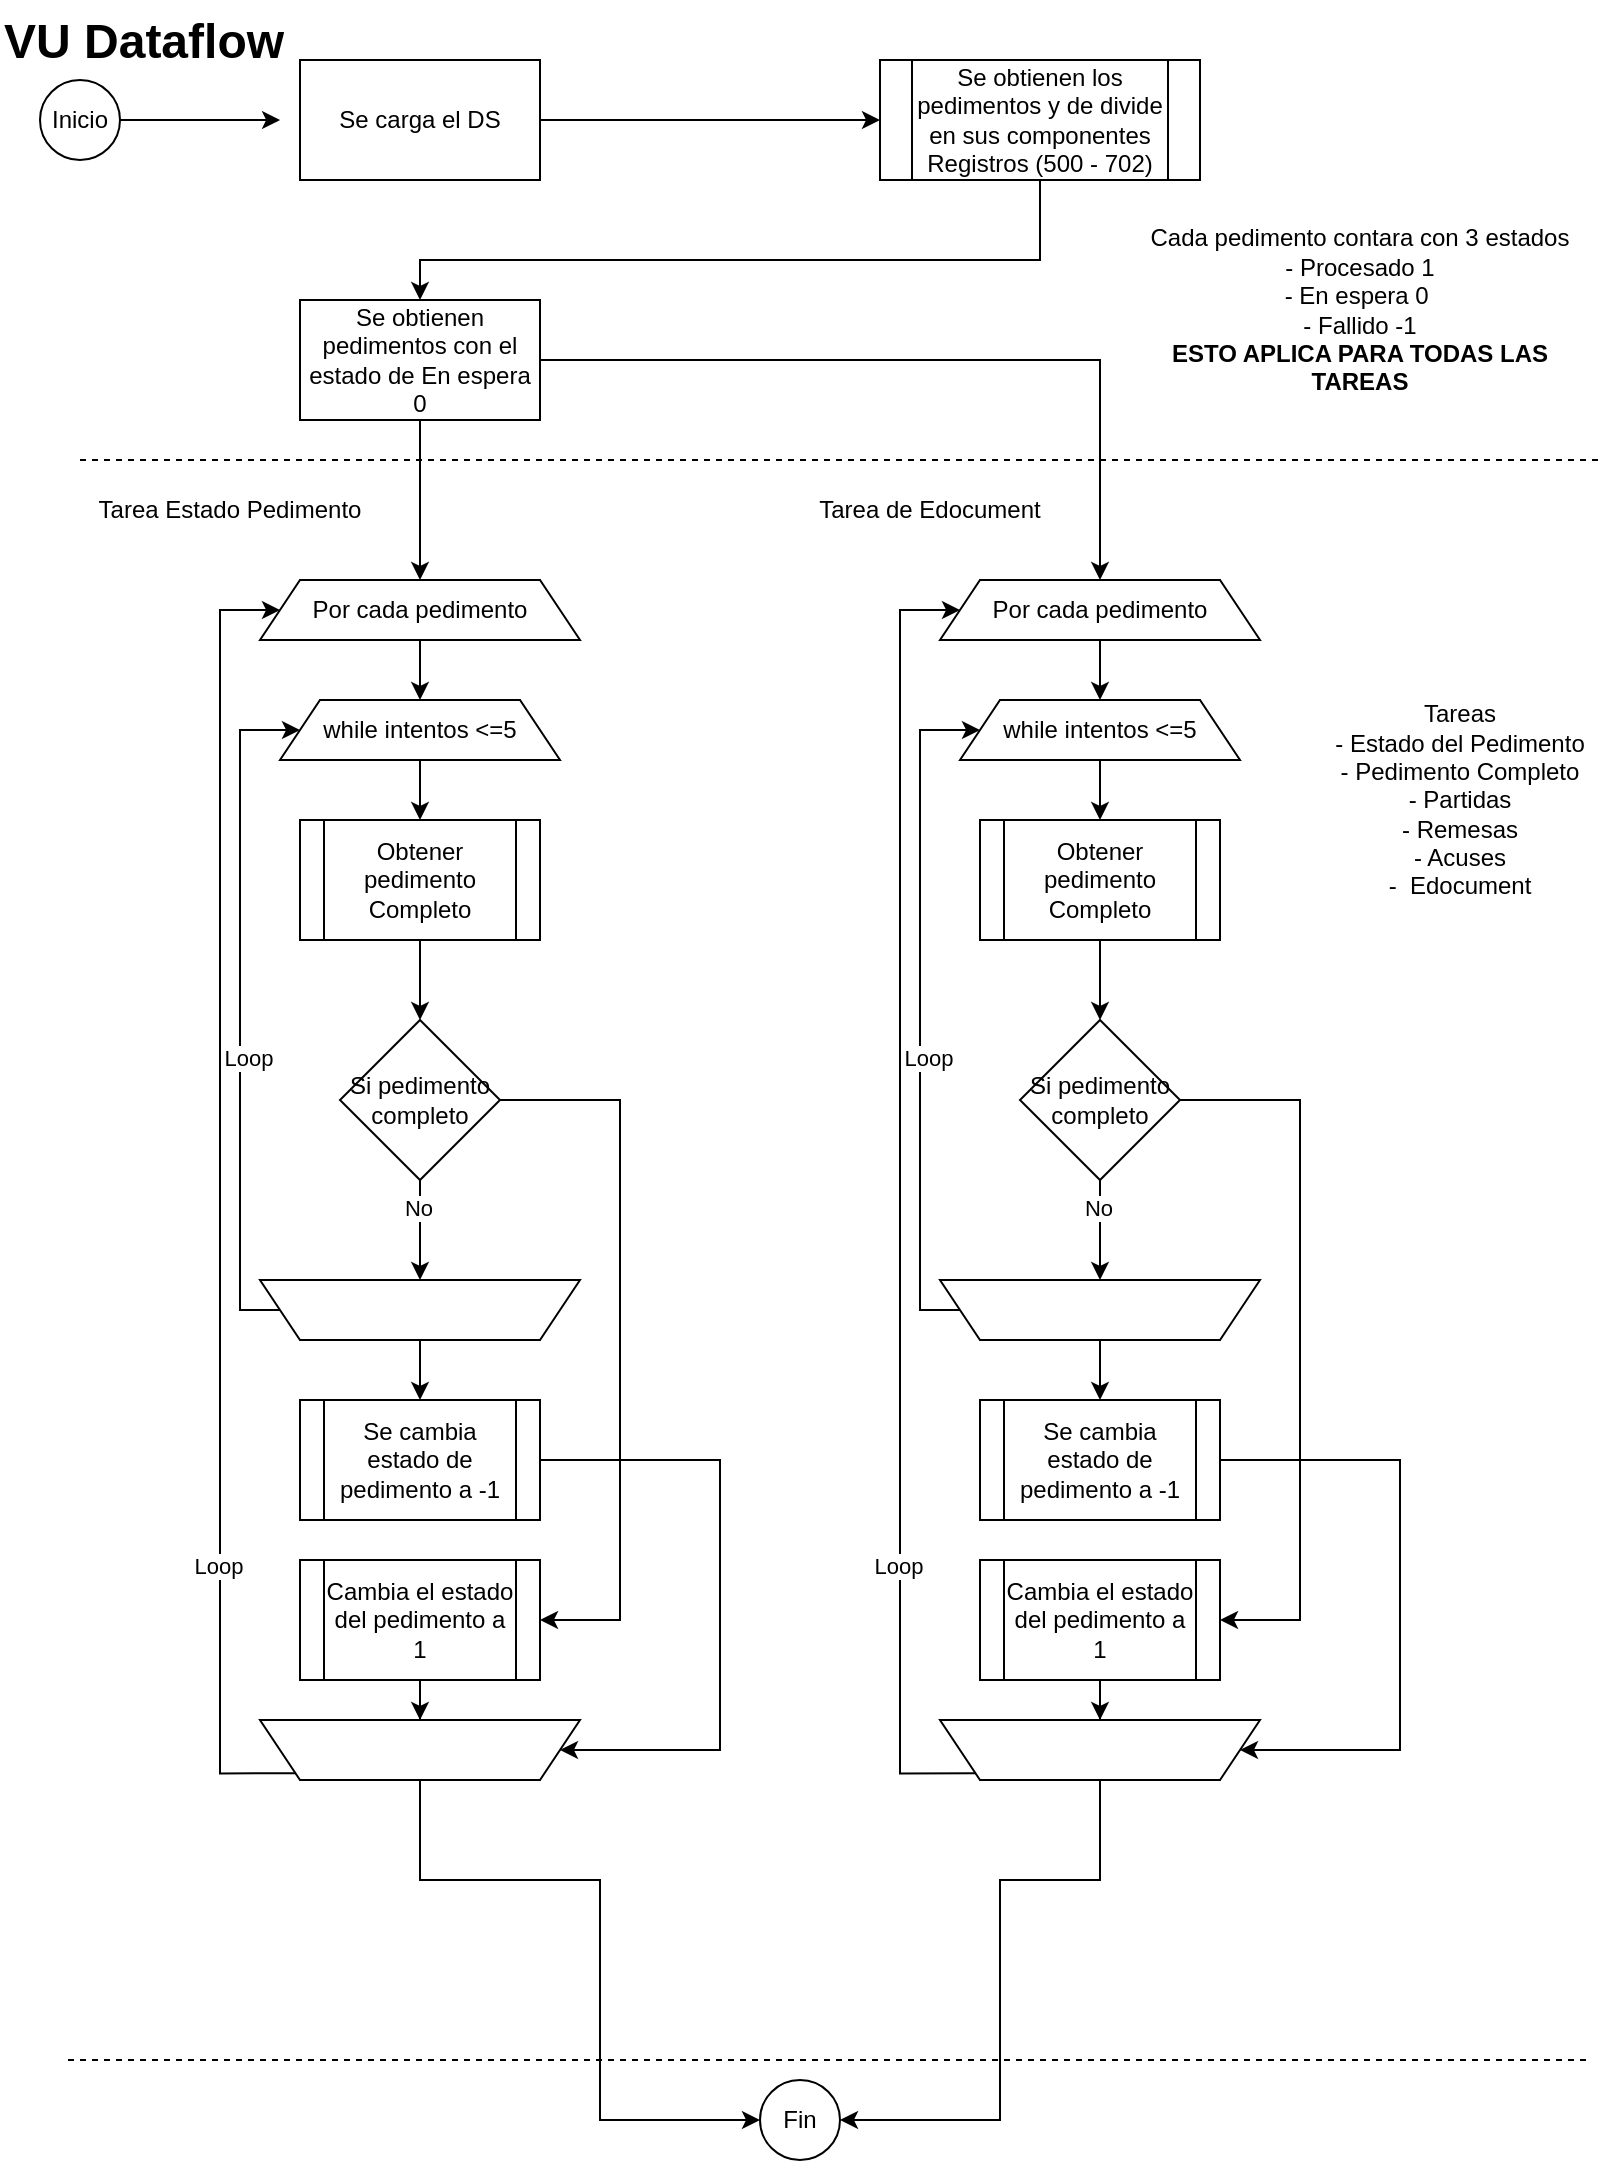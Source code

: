 <mxfile version="27.1.6">
  <diagram name="Página-1" id="16hyKk7FojDQc5p7C43a">
    <mxGraphModel dx="1372" dy="744" grid="1" gridSize="10" guides="1" tooltips="1" connect="1" arrows="1" fold="1" page="1" pageScale="1" pageWidth="827" pageHeight="1169" math="0" shadow="0">
      <root>
        <mxCell id="0" />
        <mxCell id="1" parent="0" />
        <mxCell id="lMK4RXTlQLivx-1cffn1-1" value="&lt;h1 style=&quot;margin-top: 0px;&quot;&gt;&lt;span style=&quot;background-color: transparent; color: light-dark(rgb(0, 0, 0), rgb(255, 255, 255));&quot;&gt;VU Dataflow&lt;/span&gt;&lt;/h1&gt;&lt;h1 style=&quot;margin-top: 0px;&quot;&gt;&lt;br&gt;&lt;/h1&gt;" style="text;html=1;whiteSpace=wrap;overflow=hidden;rounded=0;" vertex="1" parent="1">
          <mxGeometry width="180" height="40" as="geometry" />
        </mxCell>
        <mxCell id="lMK4RXTlQLivx-1cffn1-54" style="edgeStyle=orthogonalEdgeStyle;rounded=0;orthogonalLoop=1;jettySize=auto;html=1;entryX=0;entryY=0.5;entryDx=0;entryDy=0;" edge="1" parent="1" source="lMK4RXTlQLivx-1cffn1-2" target="lMK4RXTlQLivx-1cffn1-12">
          <mxGeometry relative="1" as="geometry" />
        </mxCell>
        <mxCell id="lMK4RXTlQLivx-1cffn1-2" value="Se carga el DS" style="rounded=0;whiteSpace=wrap;html=1;" vertex="1" parent="1">
          <mxGeometry x="150" y="30" width="120" height="60" as="geometry" />
        </mxCell>
        <mxCell id="lMK4RXTlQLivx-1cffn1-5" value="" style="endArrow=none;dashed=1;html=1;rounded=0;" edge="1" parent="1">
          <mxGeometry width="50" height="50" relative="1" as="geometry">
            <mxPoint x="40" y="230" as="sourcePoint" />
            <mxPoint x="800" y="230" as="targetPoint" />
          </mxGeometry>
        </mxCell>
        <mxCell id="lMK4RXTlQLivx-1cffn1-56" style="edgeStyle=orthogonalEdgeStyle;rounded=0;orthogonalLoop=1;jettySize=auto;html=1;" edge="1" parent="1" source="lMK4RXTlQLivx-1cffn1-12" target="lMK4RXTlQLivx-1cffn1-55">
          <mxGeometry relative="1" as="geometry">
            <Array as="points">
              <mxPoint x="520" y="130" />
              <mxPoint x="210" y="130" />
            </Array>
          </mxGeometry>
        </mxCell>
        <mxCell id="lMK4RXTlQLivx-1cffn1-12" value="Se obtienen los pedimentos y de divide en sus componentes&lt;div&gt;Registros (500 - 702)&lt;/div&gt;" style="shape=process;whiteSpace=wrap;html=1;backgroundOutline=1;" vertex="1" parent="1">
          <mxGeometry x="440" y="30" width="160" height="60" as="geometry" />
        </mxCell>
        <mxCell id="lMK4RXTlQLivx-1cffn1-23" style="edgeStyle=orthogonalEdgeStyle;rounded=0;orthogonalLoop=1;jettySize=auto;html=1;" edge="1" parent="1" source="lMK4RXTlQLivx-1cffn1-17">
          <mxGeometry relative="1" as="geometry">
            <mxPoint x="210" y="350" as="targetPoint" />
          </mxGeometry>
        </mxCell>
        <mxCell id="lMK4RXTlQLivx-1cffn1-17" value="Por cada pedimento" style="shape=trapezoid;perimeter=trapezoidPerimeter;whiteSpace=wrap;html=1;fixedSize=1;" vertex="1" parent="1">
          <mxGeometry x="130" y="290" width="160" height="30" as="geometry" />
        </mxCell>
        <mxCell id="lMK4RXTlQLivx-1cffn1-22" style="edgeStyle=orthogonalEdgeStyle;rounded=0;orthogonalLoop=1;jettySize=auto;html=1;entryX=0;entryY=0.5;entryDx=0;entryDy=0;exitX=1;exitY=0;exitDx=0;exitDy=0;" edge="1" parent="1" source="lMK4RXTlQLivx-1cffn1-18" target="lMK4RXTlQLivx-1cffn1-17">
          <mxGeometry relative="1" as="geometry">
            <mxPoint x="150" y="455" as="sourcePoint" />
            <mxPoint x="290" y="305" as="targetPoint" />
            <Array as="points">
              <mxPoint x="110" y="887" />
              <mxPoint x="110" y="305" />
            </Array>
          </mxGeometry>
        </mxCell>
        <mxCell id="lMK4RXTlQLivx-1cffn1-46" value="Loop" style="edgeLabel;html=1;align=center;verticalAlign=middle;resizable=0;points=[];" vertex="1" connectable="0" parent="lMK4RXTlQLivx-1cffn1-22">
          <mxGeometry x="-0.562" y="1" relative="1" as="geometry">
            <mxPoint as="offset" />
          </mxGeometry>
        </mxCell>
        <mxCell id="lMK4RXTlQLivx-1cffn1-98" style="edgeStyle=orthogonalEdgeStyle;rounded=0;orthogonalLoop=1;jettySize=auto;html=1;" edge="1" parent="1" source="lMK4RXTlQLivx-1cffn1-18" target="lMK4RXTlQLivx-1cffn1-97">
          <mxGeometry relative="1" as="geometry">
            <Array as="points">
              <mxPoint x="210" y="940" />
              <mxPoint x="300" y="940" />
              <mxPoint x="300" y="1060" />
            </Array>
          </mxGeometry>
        </mxCell>
        <mxCell id="lMK4RXTlQLivx-1cffn1-18" value="" style="shape=trapezoid;perimeter=trapezoidPerimeter;whiteSpace=wrap;html=1;fixedSize=1;rotation=-180;" vertex="1" parent="1">
          <mxGeometry x="130" y="860" width="160" height="30" as="geometry" />
        </mxCell>
        <mxCell id="lMK4RXTlQLivx-1cffn1-40" style="edgeStyle=orthogonalEdgeStyle;rounded=0;orthogonalLoop=1;jettySize=auto;html=1;entryX=0.5;entryY=1;entryDx=0;entryDy=0;" edge="1" parent="1" source="lMK4RXTlQLivx-1cffn1-32" target="lMK4RXTlQLivx-1cffn1-37">
          <mxGeometry relative="1" as="geometry" />
        </mxCell>
        <mxCell id="lMK4RXTlQLivx-1cffn1-41" value="No" style="edgeLabel;html=1;align=center;verticalAlign=middle;resizable=0;points=[];" vertex="1" connectable="0" parent="lMK4RXTlQLivx-1cffn1-40">
          <mxGeometry x="-0.45" y="-1" relative="1" as="geometry">
            <mxPoint as="offset" />
          </mxGeometry>
        </mxCell>
        <mxCell id="lMK4RXTlQLivx-1cffn1-61" style="edgeStyle=orthogonalEdgeStyle;rounded=0;orthogonalLoop=1;jettySize=auto;html=1;entryX=1;entryY=0.5;entryDx=0;entryDy=0;" edge="1" parent="1" source="lMK4RXTlQLivx-1cffn1-32" target="lMK4RXTlQLivx-1cffn1-58">
          <mxGeometry relative="1" as="geometry">
            <Array as="points">
              <mxPoint x="310" y="550" />
              <mxPoint x="310" y="810" />
            </Array>
          </mxGeometry>
        </mxCell>
        <mxCell id="lMK4RXTlQLivx-1cffn1-32" value="Si pedimento completo" style="rhombus;whiteSpace=wrap;html=1;" vertex="1" parent="1">
          <mxGeometry x="170" y="510" width="80" height="80" as="geometry" />
        </mxCell>
        <mxCell id="lMK4RXTlQLivx-1cffn1-44" style="edgeStyle=orthogonalEdgeStyle;rounded=0;orthogonalLoop=1;jettySize=auto;html=1;entryX=0.5;entryY=0;entryDx=0;entryDy=0;" edge="1" parent="1" source="lMK4RXTlQLivx-1cffn1-33" target="lMK4RXTlQLivx-1cffn1-32">
          <mxGeometry relative="1" as="geometry" />
        </mxCell>
        <mxCell id="lMK4RXTlQLivx-1cffn1-33" value="Obtener pedimento Completo" style="shape=process;whiteSpace=wrap;html=1;backgroundOutline=1;" vertex="1" parent="1">
          <mxGeometry x="150" y="410" width="120" height="60" as="geometry" />
        </mxCell>
        <mxCell id="lMK4RXTlQLivx-1cffn1-45" style="edgeStyle=orthogonalEdgeStyle;rounded=0;orthogonalLoop=1;jettySize=auto;html=1;entryX=0.5;entryY=0;entryDx=0;entryDy=0;" edge="1" parent="1" source="lMK4RXTlQLivx-1cffn1-36" target="lMK4RXTlQLivx-1cffn1-33">
          <mxGeometry relative="1" as="geometry" />
        </mxCell>
        <mxCell id="lMK4RXTlQLivx-1cffn1-36" value="while intentos &amp;lt;=5" style="shape=trapezoid;perimeter=trapezoidPerimeter;whiteSpace=wrap;html=1;fixedSize=1;" vertex="1" parent="1">
          <mxGeometry x="140" y="350" width="140" height="30" as="geometry" />
        </mxCell>
        <mxCell id="lMK4RXTlQLivx-1cffn1-43" style="edgeStyle=orthogonalEdgeStyle;rounded=0;orthogonalLoop=1;jettySize=auto;html=1;entryX=0;entryY=0.5;entryDx=0;entryDy=0;" edge="1" parent="1" source="lMK4RXTlQLivx-1cffn1-37" target="lMK4RXTlQLivx-1cffn1-36">
          <mxGeometry relative="1" as="geometry">
            <Array as="points">
              <mxPoint x="120" y="655" />
              <mxPoint x="120" y="365" />
            </Array>
          </mxGeometry>
        </mxCell>
        <mxCell id="lMK4RXTlQLivx-1cffn1-47" value="Loop" style="edgeLabel;html=1;align=center;verticalAlign=middle;resizable=0;points=[];" vertex="1" connectable="0" parent="lMK4RXTlQLivx-1cffn1-43">
          <mxGeometry x="-0.141" y="-4" relative="1" as="geometry">
            <mxPoint as="offset" />
          </mxGeometry>
        </mxCell>
        <mxCell id="lMK4RXTlQLivx-1cffn1-65" style="edgeStyle=orthogonalEdgeStyle;rounded=0;orthogonalLoop=1;jettySize=auto;html=1;entryX=0.5;entryY=0;entryDx=0;entryDy=0;" edge="1" parent="1" source="lMK4RXTlQLivx-1cffn1-37" target="lMK4RXTlQLivx-1cffn1-64">
          <mxGeometry relative="1" as="geometry" />
        </mxCell>
        <mxCell id="lMK4RXTlQLivx-1cffn1-37" value="" style="shape=trapezoid;perimeter=trapezoidPerimeter;whiteSpace=wrap;html=1;fixedSize=1;rotation=-180;" vertex="1" parent="1">
          <mxGeometry x="130" y="640" width="160" height="30" as="geometry" />
        </mxCell>
        <mxCell id="lMK4RXTlQLivx-1cffn1-48" value="" style="endArrow=none;dashed=1;html=1;rounded=0;" edge="1" parent="1">
          <mxGeometry width="50" height="50" relative="1" as="geometry">
            <mxPoint x="34" y="1030" as="sourcePoint" />
            <mxPoint x="794" y="1030" as="targetPoint" />
          </mxGeometry>
        </mxCell>
        <mxCell id="lMK4RXTlQLivx-1cffn1-52" value="Cada pedimento contara con 3 estados&lt;div&gt;- Procesado 1&lt;/div&gt;&lt;div&gt;- En espera 0&amp;nbsp;&lt;/div&gt;&lt;div&gt;- Fallido -1&lt;/div&gt;&lt;div&gt;&lt;b&gt;ESTO APLICA PARA TODAS LAS TAREAS&lt;/b&gt;&lt;/div&gt;" style="text;html=1;align=center;verticalAlign=middle;whiteSpace=wrap;rounded=0;" vertex="1" parent="1">
          <mxGeometry x="570" y="120" width="220" height="70" as="geometry" />
        </mxCell>
        <mxCell id="lMK4RXTlQLivx-1cffn1-57" style="edgeStyle=orthogonalEdgeStyle;rounded=0;orthogonalLoop=1;jettySize=auto;html=1;" edge="1" parent="1" source="lMK4RXTlQLivx-1cffn1-55">
          <mxGeometry relative="1" as="geometry">
            <mxPoint x="210" y="290" as="targetPoint" />
          </mxGeometry>
        </mxCell>
        <mxCell id="lMK4RXTlQLivx-1cffn1-89" style="edgeStyle=orthogonalEdgeStyle;rounded=0;orthogonalLoop=1;jettySize=auto;html=1;" edge="1" parent="1" source="lMK4RXTlQLivx-1cffn1-55" target="lMK4RXTlQLivx-1cffn1-69">
          <mxGeometry relative="1" as="geometry" />
        </mxCell>
        <mxCell id="lMK4RXTlQLivx-1cffn1-55" value="Se obtienen pedimentos con el estado de En espera 0" style="rounded=0;whiteSpace=wrap;html=1;" vertex="1" parent="1">
          <mxGeometry x="150" y="150" width="120" height="60" as="geometry" />
        </mxCell>
        <mxCell id="lMK4RXTlQLivx-1cffn1-62" style="edgeStyle=orthogonalEdgeStyle;rounded=0;orthogonalLoop=1;jettySize=auto;html=1;entryX=0.5;entryY=1;entryDx=0;entryDy=0;" edge="1" parent="1" source="lMK4RXTlQLivx-1cffn1-58" target="lMK4RXTlQLivx-1cffn1-18">
          <mxGeometry relative="1" as="geometry" />
        </mxCell>
        <mxCell id="lMK4RXTlQLivx-1cffn1-58" value="Cambia el estado del pedimento a 1" style="shape=process;whiteSpace=wrap;html=1;backgroundOutline=1;" vertex="1" parent="1">
          <mxGeometry x="150" y="780" width="120" height="60" as="geometry" />
        </mxCell>
        <mxCell id="lMK4RXTlQLivx-1cffn1-66" style="edgeStyle=orthogonalEdgeStyle;rounded=0;orthogonalLoop=1;jettySize=auto;html=1;entryX=0;entryY=0.5;entryDx=0;entryDy=0;" edge="1" parent="1" source="lMK4RXTlQLivx-1cffn1-64" target="lMK4RXTlQLivx-1cffn1-18">
          <mxGeometry relative="1" as="geometry">
            <Array as="points">
              <mxPoint x="360" y="730" />
              <mxPoint x="360" y="875" />
            </Array>
          </mxGeometry>
        </mxCell>
        <mxCell id="lMK4RXTlQLivx-1cffn1-64" value="Se cambia estado de pedimento a -1" style="shape=process;whiteSpace=wrap;html=1;backgroundOutline=1;" vertex="1" parent="1">
          <mxGeometry x="150" y="700" width="120" height="60" as="geometry" />
        </mxCell>
        <mxCell id="lMK4RXTlQLivx-1cffn1-68" style="edgeStyle=orthogonalEdgeStyle;rounded=0;orthogonalLoop=1;jettySize=auto;html=1;" edge="1" parent="1" source="lMK4RXTlQLivx-1cffn1-69">
          <mxGeometry relative="1" as="geometry">
            <mxPoint x="550" y="350" as="targetPoint" />
          </mxGeometry>
        </mxCell>
        <mxCell id="lMK4RXTlQLivx-1cffn1-69" value="Por cada pedimento" style="shape=trapezoid;perimeter=trapezoidPerimeter;whiteSpace=wrap;html=1;fixedSize=1;" vertex="1" parent="1">
          <mxGeometry x="470" y="290" width="160" height="30" as="geometry" />
        </mxCell>
        <mxCell id="lMK4RXTlQLivx-1cffn1-70" style="edgeStyle=orthogonalEdgeStyle;rounded=0;orthogonalLoop=1;jettySize=auto;html=1;entryX=0;entryY=0.5;entryDx=0;entryDy=0;exitX=1;exitY=0;exitDx=0;exitDy=0;" edge="1" parent="1" source="lMK4RXTlQLivx-1cffn1-72" target="lMK4RXTlQLivx-1cffn1-69">
          <mxGeometry relative="1" as="geometry">
            <mxPoint x="490" y="455" as="sourcePoint" />
            <mxPoint x="630" y="305" as="targetPoint" />
            <Array as="points">
              <mxPoint x="450" y="887" />
              <mxPoint x="450" y="305" />
            </Array>
          </mxGeometry>
        </mxCell>
        <mxCell id="lMK4RXTlQLivx-1cffn1-71" value="Loop" style="edgeLabel;html=1;align=center;verticalAlign=middle;resizable=0;points=[];" vertex="1" connectable="0" parent="lMK4RXTlQLivx-1cffn1-70">
          <mxGeometry x="-0.562" y="1" relative="1" as="geometry">
            <mxPoint as="offset" />
          </mxGeometry>
        </mxCell>
        <mxCell id="lMK4RXTlQLivx-1cffn1-99" style="edgeStyle=orthogonalEdgeStyle;rounded=0;orthogonalLoop=1;jettySize=auto;html=1;" edge="1" parent="1" source="lMK4RXTlQLivx-1cffn1-72" target="lMK4RXTlQLivx-1cffn1-97">
          <mxGeometry relative="1" as="geometry">
            <Array as="points">
              <mxPoint x="550" y="940" />
              <mxPoint x="500" y="940" />
              <mxPoint x="500" y="1060" />
            </Array>
          </mxGeometry>
        </mxCell>
        <mxCell id="lMK4RXTlQLivx-1cffn1-72" value="" style="shape=trapezoid;perimeter=trapezoidPerimeter;whiteSpace=wrap;html=1;fixedSize=1;rotation=-180;" vertex="1" parent="1">
          <mxGeometry x="470" y="860" width="160" height="30" as="geometry" />
        </mxCell>
        <mxCell id="lMK4RXTlQLivx-1cffn1-73" style="edgeStyle=orthogonalEdgeStyle;rounded=0;orthogonalLoop=1;jettySize=auto;html=1;entryX=0.5;entryY=1;entryDx=0;entryDy=0;" edge="1" parent="1" source="lMK4RXTlQLivx-1cffn1-76" target="lMK4RXTlQLivx-1cffn1-84">
          <mxGeometry relative="1" as="geometry" />
        </mxCell>
        <mxCell id="lMK4RXTlQLivx-1cffn1-74" value="No" style="edgeLabel;html=1;align=center;verticalAlign=middle;resizable=0;points=[];" vertex="1" connectable="0" parent="lMK4RXTlQLivx-1cffn1-73">
          <mxGeometry x="-0.45" y="-1" relative="1" as="geometry">
            <mxPoint as="offset" />
          </mxGeometry>
        </mxCell>
        <mxCell id="lMK4RXTlQLivx-1cffn1-75" style="edgeStyle=orthogonalEdgeStyle;rounded=0;orthogonalLoop=1;jettySize=auto;html=1;entryX=1;entryY=0.5;entryDx=0;entryDy=0;" edge="1" parent="1" source="lMK4RXTlQLivx-1cffn1-76" target="lMK4RXTlQLivx-1cffn1-86">
          <mxGeometry relative="1" as="geometry">
            <Array as="points">
              <mxPoint x="650" y="550" />
              <mxPoint x="650" y="810" />
            </Array>
          </mxGeometry>
        </mxCell>
        <mxCell id="lMK4RXTlQLivx-1cffn1-76" value="Si pedimento completo" style="rhombus;whiteSpace=wrap;html=1;" vertex="1" parent="1">
          <mxGeometry x="510" y="510" width="80" height="80" as="geometry" />
        </mxCell>
        <mxCell id="lMK4RXTlQLivx-1cffn1-77" style="edgeStyle=orthogonalEdgeStyle;rounded=0;orthogonalLoop=1;jettySize=auto;html=1;entryX=0.5;entryY=0;entryDx=0;entryDy=0;" edge="1" parent="1" source="lMK4RXTlQLivx-1cffn1-78" target="lMK4RXTlQLivx-1cffn1-76">
          <mxGeometry relative="1" as="geometry" />
        </mxCell>
        <mxCell id="lMK4RXTlQLivx-1cffn1-78" value="Obtener pedimento Completo" style="shape=process;whiteSpace=wrap;html=1;backgroundOutline=1;" vertex="1" parent="1">
          <mxGeometry x="490" y="410" width="120" height="60" as="geometry" />
        </mxCell>
        <mxCell id="lMK4RXTlQLivx-1cffn1-79" style="edgeStyle=orthogonalEdgeStyle;rounded=0;orthogonalLoop=1;jettySize=auto;html=1;entryX=0.5;entryY=0;entryDx=0;entryDy=0;" edge="1" parent="1" source="lMK4RXTlQLivx-1cffn1-80" target="lMK4RXTlQLivx-1cffn1-78">
          <mxGeometry relative="1" as="geometry" />
        </mxCell>
        <mxCell id="lMK4RXTlQLivx-1cffn1-80" value="while intentos &amp;lt;=5" style="shape=trapezoid;perimeter=trapezoidPerimeter;whiteSpace=wrap;html=1;fixedSize=1;" vertex="1" parent="1">
          <mxGeometry x="480" y="350" width="140" height="30" as="geometry" />
        </mxCell>
        <mxCell id="lMK4RXTlQLivx-1cffn1-81" style="edgeStyle=orthogonalEdgeStyle;rounded=0;orthogonalLoop=1;jettySize=auto;html=1;entryX=0;entryY=0.5;entryDx=0;entryDy=0;" edge="1" parent="1" source="lMK4RXTlQLivx-1cffn1-84" target="lMK4RXTlQLivx-1cffn1-80">
          <mxGeometry relative="1" as="geometry">
            <Array as="points">
              <mxPoint x="460" y="655" />
              <mxPoint x="460" y="365" />
            </Array>
          </mxGeometry>
        </mxCell>
        <mxCell id="lMK4RXTlQLivx-1cffn1-82" value="Loop" style="edgeLabel;html=1;align=center;verticalAlign=middle;resizable=0;points=[];" vertex="1" connectable="0" parent="lMK4RXTlQLivx-1cffn1-81">
          <mxGeometry x="-0.141" y="-4" relative="1" as="geometry">
            <mxPoint as="offset" />
          </mxGeometry>
        </mxCell>
        <mxCell id="lMK4RXTlQLivx-1cffn1-83" style="edgeStyle=orthogonalEdgeStyle;rounded=0;orthogonalLoop=1;jettySize=auto;html=1;entryX=0.5;entryY=0;entryDx=0;entryDy=0;" edge="1" parent="1" source="lMK4RXTlQLivx-1cffn1-84" target="lMK4RXTlQLivx-1cffn1-88">
          <mxGeometry relative="1" as="geometry" />
        </mxCell>
        <mxCell id="lMK4RXTlQLivx-1cffn1-84" value="" style="shape=trapezoid;perimeter=trapezoidPerimeter;whiteSpace=wrap;html=1;fixedSize=1;rotation=-180;" vertex="1" parent="1">
          <mxGeometry x="470" y="640" width="160" height="30" as="geometry" />
        </mxCell>
        <mxCell id="lMK4RXTlQLivx-1cffn1-85" style="edgeStyle=orthogonalEdgeStyle;rounded=0;orthogonalLoop=1;jettySize=auto;html=1;entryX=0.5;entryY=1;entryDx=0;entryDy=0;" edge="1" parent="1" source="lMK4RXTlQLivx-1cffn1-86" target="lMK4RXTlQLivx-1cffn1-72">
          <mxGeometry relative="1" as="geometry" />
        </mxCell>
        <mxCell id="lMK4RXTlQLivx-1cffn1-86" value="Cambia el estado del pedimento a 1" style="shape=process;whiteSpace=wrap;html=1;backgroundOutline=1;" vertex="1" parent="1">
          <mxGeometry x="490" y="780" width="120" height="60" as="geometry" />
        </mxCell>
        <mxCell id="lMK4RXTlQLivx-1cffn1-87" style="edgeStyle=orthogonalEdgeStyle;rounded=0;orthogonalLoop=1;jettySize=auto;html=1;entryX=0;entryY=0.5;entryDx=0;entryDy=0;" edge="1" parent="1" source="lMK4RXTlQLivx-1cffn1-88" target="lMK4RXTlQLivx-1cffn1-72">
          <mxGeometry relative="1" as="geometry">
            <Array as="points">
              <mxPoint x="700" y="730" />
              <mxPoint x="700" y="875" />
            </Array>
          </mxGeometry>
        </mxCell>
        <mxCell id="lMK4RXTlQLivx-1cffn1-88" value="Se cambia estado de pedimento a -1" style="shape=process;whiteSpace=wrap;html=1;backgroundOutline=1;" vertex="1" parent="1">
          <mxGeometry x="490" y="700" width="120" height="60" as="geometry" />
        </mxCell>
        <mxCell id="lMK4RXTlQLivx-1cffn1-91" value="Tarea Estado Pedimento" style="text;html=1;align=center;verticalAlign=middle;whiteSpace=wrap;rounded=0;" vertex="1" parent="1">
          <mxGeometry x="40" y="240" width="150" height="30" as="geometry" />
        </mxCell>
        <mxCell id="lMK4RXTlQLivx-1cffn1-92" value="Tarea de Edocument" style="text;html=1;align=center;verticalAlign=middle;whiteSpace=wrap;rounded=0;" vertex="1" parent="1">
          <mxGeometry x="400" y="240" width="130" height="30" as="geometry" />
        </mxCell>
        <mxCell id="lMK4RXTlQLivx-1cffn1-93" value="Tareas&lt;div&gt;- Estado del Pedimento&lt;br&gt;&lt;div&gt;- Pedimento Completo&lt;/div&gt;&lt;div&gt;- Partidas&lt;/div&gt;&lt;/div&gt;&lt;div&gt;- Remesas&lt;/div&gt;&lt;div&gt;- Acuses&lt;/div&gt;&lt;div&gt;-&amp;nbsp; Edocument&lt;/div&gt;" style="text;html=1;align=center;verticalAlign=middle;whiteSpace=wrap;rounded=0;" vertex="1" parent="1">
          <mxGeometry x="650" y="350" width="160" height="100" as="geometry" />
        </mxCell>
        <mxCell id="lMK4RXTlQLivx-1cffn1-94" value="Inicio" style="ellipse;whiteSpace=wrap;html=1;aspect=fixed;" vertex="1" parent="1">
          <mxGeometry x="20" y="40" width="40" height="40" as="geometry" />
        </mxCell>
        <mxCell id="lMK4RXTlQLivx-1cffn1-96" style="edgeStyle=orthogonalEdgeStyle;rounded=0;orthogonalLoop=1;jettySize=auto;html=1;entryX=-0.083;entryY=0.5;entryDx=0;entryDy=0;entryPerimeter=0;" edge="1" parent="1" source="lMK4RXTlQLivx-1cffn1-94" target="lMK4RXTlQLivx-1cffn1-2">
          <mxGeometry relative="1" as="geometry" />
        </mxCell>
        <mxCell id="lMK4RXTlQLivx-1cffn1-97" value="Fin" style="ellipse;whiteSpace=wrap;html=1;aspect=fixed;" vertex="1" parent="1">
          <mxGeometry x="380" y="1040" width="40" height="40" as="geometry" />
        </mxCell>
      </root>
    </mxGraphModel>
  </diagram>
</mxfile>
